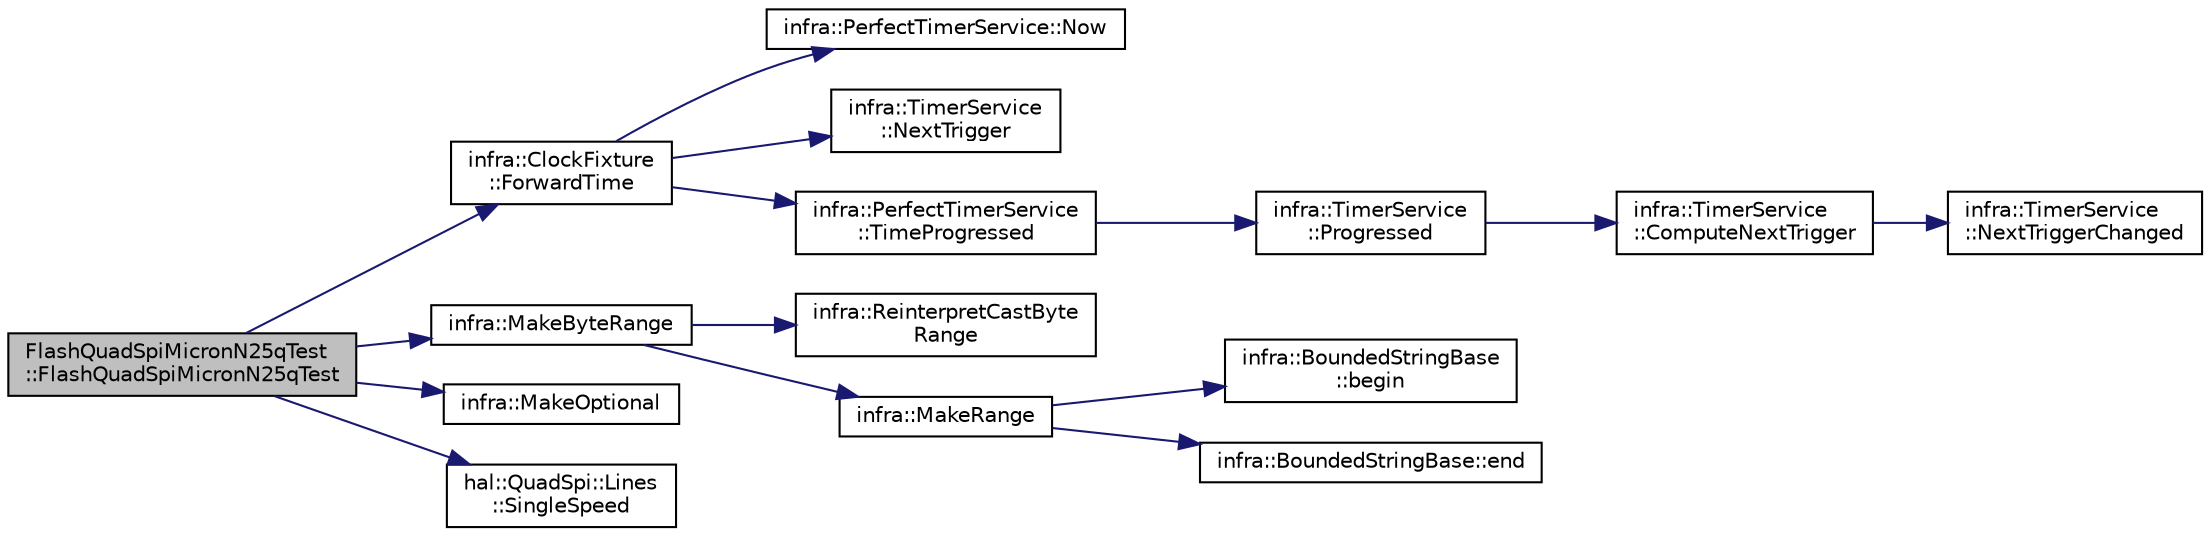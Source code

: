 digraph "FlashQuadSpiMicronN25qTest::FlashQuadSpiMicronN25qTest"
{
 // INTERACTIVE_SVG=YES
  edge [fontname="Helvetica",fontsize="10",labelfontname="Helvetica",labelfontsize="10"];
  node [fontname="Helvetica",fontsize="10",shape=record];
  rankdir="LR";
  Node0 [label="FlashQuadSpiMicronN25qTest\l::FlashQuadSpiMicronN25qTest",height=0.2,width=0.4,color="black", fillcolor="grey75", style="filled", fontcolor="black"];
  Node0 -> Node1 [color="midnightblue",fontsize="10",style="solid",fontname="Helvetica"];
  Node1 [label="infra::ClockFixture\l::ForwardTime",height=0.2,width=0.4,color="black", fillcolor="white", style="filled",URL="$d1/d73/classinfra_1_1_clock_fixture.html#abfaa1ad76e45d90d1e359dd8687e5ee1"];
  Node1 -> Node2 [color="midnightblue",fontsize="10",style="solid",fontname="Helvetica"];
  Node2 [label="infra::PerfectTimerService::Now",height=0.2,width=0.4,color="black", fillcolor="white", style="filled",URL="$d6/d35/classinfra_1_1_perfect_timer_service.html#ae2fe9119723df5368cdc7a6a0c081e81"];
  Node1 -> Node3 [color="midnightblue",fontsize="10",style="solid",fontname="Helvetica"];
  Node3 [label="infra::TimerService\l::NextTrigger",height=0.2,width=0.4,color="black", fillcolor="white", style="filled",URL="$da/def/classinfra_1_1_timer_service.html#ae092e0679a0307ceb7ec802c576e9ef2"];
  Node1 -> Node4 [color="midnightblue",fontsize="10",style="solid",fontname="Helvetica"];
  Node4 [label="infra::PerfectTimerService\l::TimeProgressed",height=0.2,width=0.4,color="black", fillcolor="white", style="filled",URL="$d6/d35/classinfra_1_1_perfect_timer_service.html#acfde81d88734d60563c4769fb628a840"];
  Node4 -> Node5 [color="midnightblue",fontsize="10",style="solid",fontname="Helvetica"];
  Node5 [label="infra::TimerService\l::Progressed",height=0.2,width=0.4,color="black", fillcolor="white", style="filled",URL="$da/def/classinfra_1_1_timer_service.html#a62136eeac9187506213715289cb9c560"];
  Node5 -> Node6 [color="midnightblue",fontsize="10",style="solid",fontname="Helvetica"];
  Node6 [label="infra::TimerService\l::ComputeNextTrigger",height=0.2,width=0.4,color="black", fillcolor="white", style="filled",URL="$da/def/classinfra_1_1_timer_service.html#afb8a6ef3ee5ba728f1a8f232514bad8c"];
  Node6 -> Node7 [color="midnightblue",fontsize="10",style="solid",fontname="Helvetica"];
  Node7 [label="infra::TimerService\l::NextTriggerChanged",height=0.2,width=0.4,color="black", fillcolor="white", style="filled",URL="$da/def/classinfra_1_1_timer_service.html#a6ae66196dc18d8b383ba5e0f0b6f22fa"];
  Node0 -> Node8 [color="midnightblue",fontsize="10",style="solid",fontname="Helvetica"];
  Node8 [label="infra::MakeByteRange",height=0.2,width=0.4,color="black", fillcolor="white", style="filled",URL="$d0/de3/namespaceinfra.html#ae4478bf95f90ceb679642cb4180f205f"];
  Node8 -> Node9 [color="midnightblue",fontsize="10",style="solid",fontname="Helvetica"];
  Node9 [label="infra::ReinterpretCastByte\lRange",height=0.2,width=0.4,color="black", fillcolor="white", style="filled",URL="$d0/de3/namespaceinfra.html#a74203fdf2e029d2667c7e4925092cc9a"];
  Node8 -> Node10 [color="midnightblue",fontsize="10",style="solid",fontname="Helvetica"];
  Node10 [label="infra::MakeRange",height=0.2,width=0.4,color="black", fillcolor="white", style="filled",URL="$d0/de3/namespaceinfra.html#afe38b7d4318537de2f28b244211c4275"];
  Node10 -> Node11 [color="midnightblue",fontsize="10",style="solid",fontname="Helvetica"];
  Node11 [label="infra::BoundedStringBase\l::begin",height=0.2,width=0.4,color="black", fillcolor="white", style="filled",URL="$d1/d2a/classinfra_1_1_bounded_string_base.html#aef23e4250cad2fdc69ccc39f68734233"];
  Node10 -> Node12 [color="midnightblue",fontsize="10",style="solid",fontname="Helvetica"];
  Node12 [label="infra::BoundedStringBase::end",height=0.2,width=0.4,color="black", fillcolor="white", style="filled",URL="$d1/d2a/classinfra_1_1_bounded_string_base.html#af5021f1ea3898146d0a55c2895f07dbf"];
  Node0 -> Node13 [color="midnightblue",fontsize="10",style="solid",fontname="Helvetica"];
  Node13 [label="infra::MakeOptional",height=0.2,width=0.4,color="black", fillcolor="white", style="filled",URL="$d0/de3/namespaceinfra.html#a0ec8c0f8585063ab97f13228d4888974"];
  Node0 -> Node14 [color="midnightblue",fontsize="10",style="solid",fontname="Helvetica"];
  Node14 [label="hal::QuadSpi::Lines\l::SingleSpeed",height=0.2,width=0.4,color="black", fillcolor="white", style="filled",URL="$da/d1d/structhal_1_1_quad_spi_1_1_lines.html#a4e953de94e4c5d8501f26d0f880f15fa"];
}
